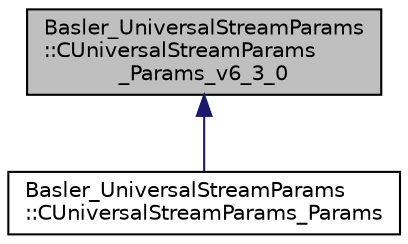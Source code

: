 digraph "Basler_UniversalStreamParams::CUniversalStreamParams_Params_v6_3_0"
{
  edge [fontname="Helvetica",fontsize="10",labelfontname="Helvetica",labelfontsize="10"];
  node [fontname="Helvetica",fontsize="10",shape=record];
  Node1 [label="Basler_UniversalStreamParams\l::CUniversalStreamParams\l_Params_v6_3_0",height=0.2,width=0.4,color="black", fillcolor="grey75", style="filled", fontcolor="black"];
  Node1 -> Node2 [dir="back",color="midnightblue",fontsize="10",style="solid",fontname="Helvetica"];
  Node2 [label="Basler_UniversalStreamParams\l::CUniversalStreamParams_Params",height=0.2,width=0.4,color="black", fillcolor="white", style="filled",URL="$class_basler___universal_stream_params_1_1_c_universal_stream_params___params.html",tooltip="A parameter class containing all parameters as members that are available for pylon stream grabbers..."];
}
